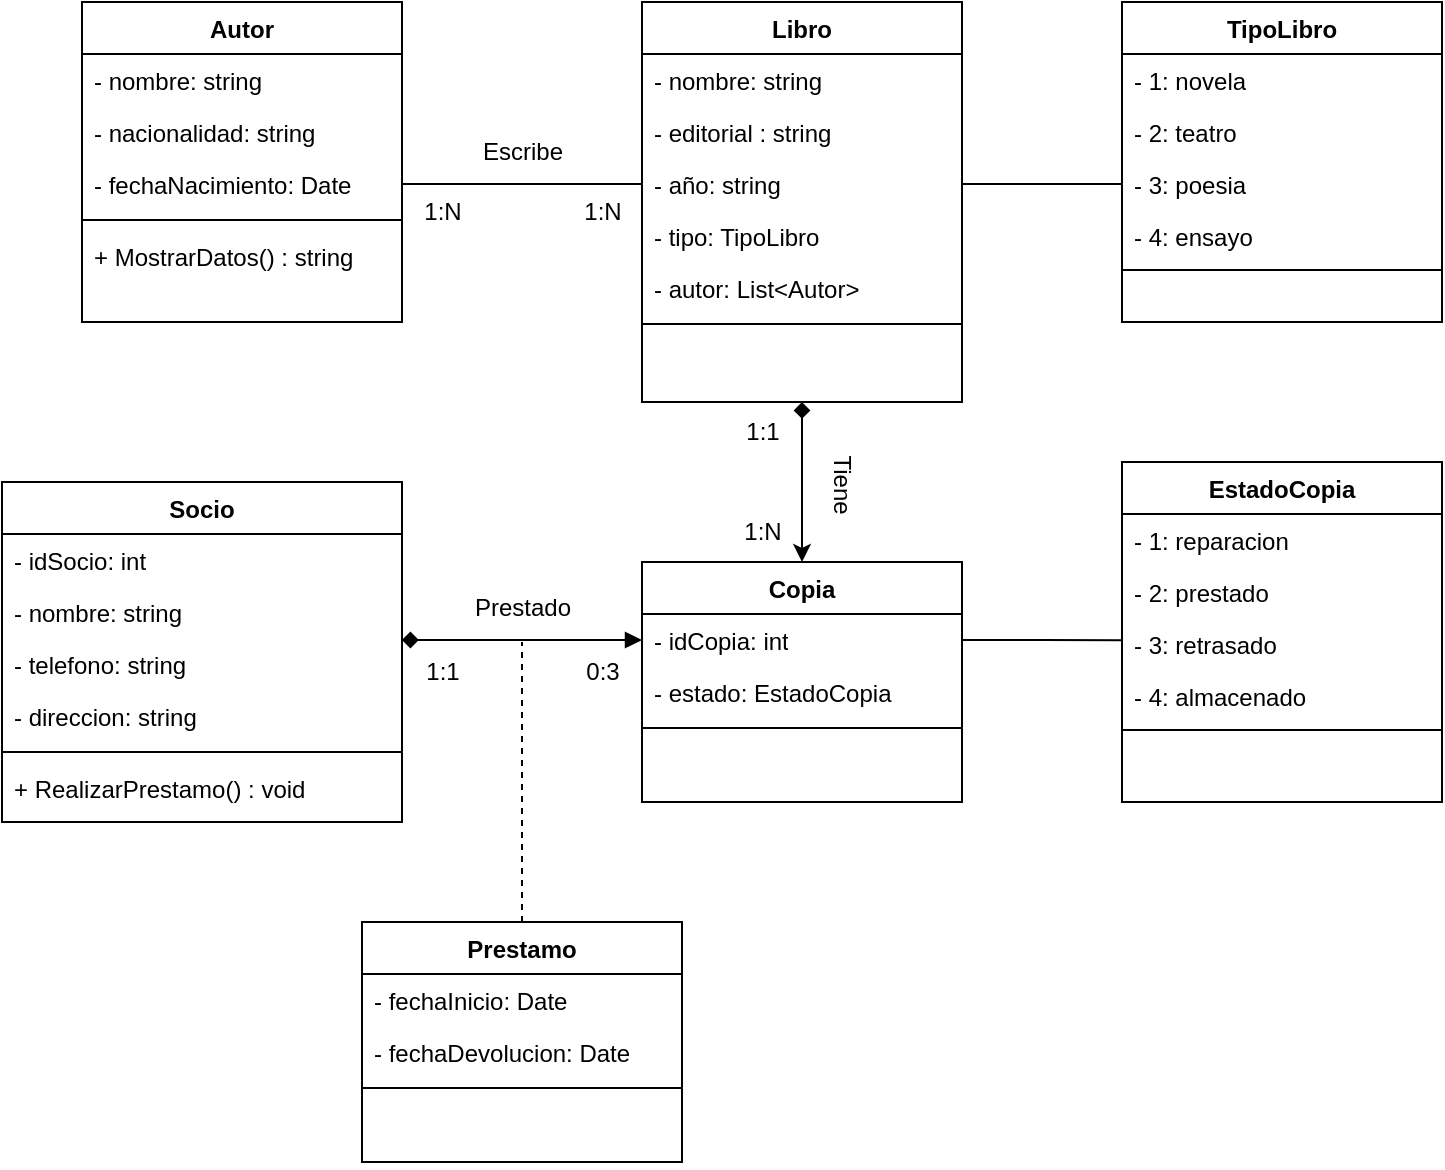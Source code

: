 <mxfile version="24.3.0" type="device" pages="2">
  <diagram name="Page-1" id="NZObzftYaRMVQlycntrI">
    <mxGraphModel dx="1195" dy="637" grid="1" gridSize="10" guides="1" tooltips="1" connect="1" arrows="1" fold="1" page="1" pageScale="1" pageWidth="850" pageHeight="1100" math="0" shadow="0">
      <root>
        <mxCell id="0" />
        <mxCell id="1" parent="0" />
        <mxCell id="pUEDlQaruOGjHbqkqFNV-1" value="Libro" style="swimlane;fontStyle=1;align=center;verticalAlign=top;childLayout=stackLayout;horizontal=1;startSize=26;horizontalStack=0;resizeParent=1;resizeParentMax=0;resizeLast=0;collapsible=1;marginBottom=0;whiteSpace=wrap;html=1;" vertex="1" parent="1">
          <mxGeometry x="400" y="40" width="160" height="200" as="geometry" />
        </mxCell>
        <mxCell id="pUEDlQaruOGjHbqkqFNV-2" value="- nombre: string" style="text;strokeColor=none;fillColor=none;align=left;verticalAlign=top;spacingLeft=4;spacingRight=4;overflow=hidden;rotatable=0;points=[[0,0.5],[1,0.5]];portConstraint=eastwest;whiteSpace=wrap;html=1;" vertex="1" parent="pUEDlQaruOGjHbqkqFNV-1">
          <mxGeometry y="26" width="160" height="26" as="geometry" />
        </mxCell>
        <mxCell id="pUEDlQaruOGjHbqkqFNV-26" value="- editorial : string" style="text;strokeColor=none;fillColor=none;align=left;verticalAlign=top;spacingLeft=4;spacingRight=4;overflow=hidden;rotatable=0;points=[[0,0.5],[1,0.5]];portConstraint=eastwest;whiteSpace=wrap;html=1;" vertex="1" parent="pUEDlQaruOGjHbqkqFNV-1">
          <mxGeometry y="52" width="160" height="26" as="geometry" />
        </mxCell>
        <mxCell id="pUEDlQaruOGjHbqkqFNV-27" value="- año: string" style="text;strokeColor=none;fillColor=none;align=left;verticalAlign=top;spacingLeft=4;spacingRight=4;overflow=hidden;rotatable=0;points=[[0,0.5],[1,0.5]];portConstraint=eastwest;whiteSpace=wrap;html=1;" vertex="1" parent="pUEDlQaruOGjHbqkqFNV-1">
          <mxGeometry y="78" width="160" height="26" as="geometry" />
        </mxCell>
        <mxCell id="pUEDlQaruOGjHbqkqFNV-44" value="- tipo: TipoLibro" style="text;strokeColor=none;fillColor=none;align=left;verticalAlign=top;spacingLeft=4;spacingRight=4;overflow=hidden;rotatable=0;points=[[0,0.5],[1,0.5]];portConstraint=eastwest;whiteSpace=wrap;html=1;" vertex="1" parent="pUEDlQaruOGjHbqkqFNV-1">
          <mxGeometry y="104" width="160" height="26" as="geometry" />
        </mxCell>
        <mxCell id="pUEDlQaruOGjHbqkqFNV-28" value="- autor: List&amp;lt;Autor&amp;gt;" style="text;strokeColor=none;fillColor=none;align=left;verticalAlign=top;spacingLeft=4;spacingRight=4;overflow=hidden;rotatable=0;points=[[0,0.5],[1,0.5]];portConstraint=eastwest;whiteSpace=wrap;html=1;" vertex="1" parent="pUEDlQaruOGjHbqkqFNV-1">
          <mxGeometry y="130" width="160" height="26" as="geometry" />
        </mxCell>
        <mxCell id="pUEDlQaruOGjHbqkqFNV-3" value="" style="line;strokeWidth=1;fillColor=none;align=left;verticalAlign=middle;spacingTop=-1;spacingLeft=3;spacingRight=3;rotatable=0;labelPosition=right;points=[];portConstraint=eastwest;strokeColor=inherit;" vertex="1" parent="pUEDlQaruOGjHbqkqFNV-1">
          <mxGeometry y="156" width="160" height="10" as="geometry" />
        </mxCell>
        <mxCell id="pUEDlQaruOGjHbqkqFNV-33" value="&amp;nbsp;" style="text;strokeColor=none;fillColor=none;align=left;verticalAlign=top;spacingLeft=4;spacingRight=4;overflow=hidden;rotatable=0;points=[[0,0.5],[1,0.5]];portConstraint=eastwest;whiteSpace=wrap;html=1;" vertex="1" parent="pUEDlQaruOGjHbqkqFNV-1">
          <mxGeometry y="166" width="160" height="34" as="geometry" />
        </mxCell>
        <mxCell id="pUEDlQaruOGjHbqkqFNV-5" value="TipoLibro" style="swimlane;fontStyle=1;align=center;verticalAlign=top;childLayout=stackLayout;horizontal=1;startSize=26;horizontalStack=0;resizeParent=1;resizeParentMax=0;resizeLast=0;collapsible=1;marginBottom=0;whiteSpace=wrap;html=1;" vertex="1" parent="1">
          <mxGeometry x="640" y="40" width="160" height="160" as="geometry" />
        </mxCell>
        <mxCell id="pUEDlQaruOGjHbqkqFNV-6" value="- 1: novela" style="text;strokeColor=none;fillColor=none;align=left;verticalAlign=top;spacingLeft=4;spacingRight=4;overflow=hidden;rotatable=0;points=[[0,0.5],[1,0.5]];portConstraint=eastwest;whiteSpace=wrap;html=1;" vertex="1" parent="pUEDlQaruOGjHbqkqFNV-5">
          <mxGeometry y="26" width="160" height="26" as="geometry" />
        </mxCell>
        <mxCell id="pUEDlQaruOGjHbqkqFNV-30" value="- 2: teatro" style="text;strokeColor=none;fillColor=none;align=left;verticalAlign=top;spacingLeft=4;spacingRight=4;overflow=hidden;rotatable=0;points=[[0,0.5],[1,0.5]];portConstraint=eastwest;whiteSpace=wrap;html=1;" vertex="1" parent="pUEDlQaruOGjHbqkqFNV-5">
          <mxGeometry y="52" width="160" height="26" as="geometry" />
        </mxCell>
        <mxCell id="pUEDlQaruOGjHbqkqFNV-29" value="- 3: poesia" style="text;strokeColor=none;fillColor=none;align=left;verticalAlign=top;spacingLeft=4;spacingRight=4;overflow=hidden;rotatable=0;points=[[0,0.5],[1,0.5]];portConstraint=eastwest;whiteSpace=wrap;html=1;" vertex="1" parent="pUEDlQaruOGjHbqkqFNV-5">
          <mxGeometry y="78" width="160" height="26" as="geometry" />
        </mxCell>
        <mxCell id="pUEDlQaruOGjHbqkqFNV-32" value="- 4: ensayo" style="text;strokeColor=none;fillColor=none;align=left;verticalAlign=top;spacingLeft=4;spacingRight=4;overflow=hidden;rotatable=0;points=[[0,0.5],[1,0.5]];portConstraint=eastwest;whiteSpace=wrap;html=1;" vertex="1" parent="pUEDlQaruOGjHbqkqFNV-5">
          <mxGeometry y="104" width="160" height="26" as="geometry" />
        </mxCell>
        <mxCell id="pUEDlQaruOGjHbqkqFNV-7" value="" style="line;strokeWidth=1;fillColor=none;align=left;verticalAlign=middle;spacingTop=-1;spacingLeft=3;spacingRight=3;rotatable=0;labelPosition=right;points=[];portConstraint=eastwest;strokeColor=inherit;" vertex="1" parent="pUEDlQaruOGjHbqkqFNV-5">
          <mxGeometry y="130" width="160" height="8" as="geometry" />
        </mxCell>
        <mxCell id="pUEDlQaruOGjHbqkqFNV-31" value="&amp;nbsp;" style="text;strokeColor=none;fillColor=none;align=left;verticalAlign=top;spacingLeft=4;spacingRight=4;overflow=hidden;rotatable=0;points=[[0,0.5],[1,0.5]];portConstraint=eastwest;whiteSpace=wrap;html=1;" vertex="1" parent="pUEDlQaruOGjHbqkqFNV-5">
          <mxGeometry y="138" width="160" height="22" as="geometry" />
        </mxCell>
        <mxCell id="pUEDlQaruOGjHbqkqFNV-34" style="edgeStyle=orthogonalEdgeStyle;rounded=0;orthogonalLoop=1;jettySize=auto;html=1;entryX=0;entryY=0.5;entryDx=0;entryDy=0;endArrow=none;endFill=0;" edge="1" parent="1" source="pUEDlQaruOGjHbqkqFNV-27" target="pUEDlQaruOGjHbqkqFNV-29">
          <mxGeometry relative="1" as="geometry" />
        </mxCell>
        <mxCell id="pUEDlQaruOGjHbqkqFNV-35" value="Autor" style="swimlane;fontStyle=1;align=center;verticalAlign=top;childLayout=stackLayout;horizontal=1;startSize=26;horizontalStack=0;resizeParent=1;resizeParentMax=0;resizeLast=0;collapsible=1;marginBottom=0;whiteSpace=wrap;html=1;" vertex="1" parent="1">
          <mxGeometry x="120" y="40" width="160" height="160" as="geometry" />
        </mxCell>
        <mxCell id="pUEDlQaruOGjHbqkqFNV-36" value="- nombre: string" style="text;strokeColor=none;fillColor=none;align=left;verticalAlign=top;spacingLeft=4;spacingRight=4;overflow=hidden;rotatable=0;points=[[0,0.5],[1,0.5]];portConstraint=eastwest;whiteSpace=wrap;html=1;" vertex="1" parent="pUEDlQaruOGjHbqkqFNV-35">
          <mxGeometry y="26" width="160" height="26" as="geometry" />
        </mxCell>
        <mxCell id="pUEDlQaruOGjHbqkqFNV-37" value="- nacionalidad: string" style="text;strokeColor=none;fillColor=none;align=left;verticalAlign=top;spacingLeft=4;spacingRight=4;overflow=hidden;rotatable=0;points=[[0,0.5],[1,0.5]];portConstraint=eastwest;whiteSpace=wrap;html=1;" vertex="1" parent="pUEDlQaruOGjHbqkqFNV-35">
          <mxGeometry y="52" width="160" height="26" as="geometry" />
        </mxCell>
        <mxCell id="pUEDlQaruOGjHbqkqFNV-38" value="- fechaNacimiento: Date" style="text;strokeColor=none;fillColor=none;align=left;verticalAlign=top;spacingLeft=4;spacingRight=4;overflow=hidden;rotatable=0;points=[[0,0.5],[1,0.5]];portConstraint=eastwest;whiteSpace=wrap;html=1;" vertex="1" parent="pUEDlQaruOGjHbqkqFNV-35">
          <mxGeometry y="78" width="160" height="26" as="geometry" />
        </mxCell>
        <mxCell id="pUEDlQaruOGjHbqkqFNV-40" value="" style="line;strokeWidth=1;fillColor=none;align=left;verticalAlign=middle;spacingTop=-1;spacingLeft=3;spacingRight=3;rotatable=0;labelPosition=right;points=[];portConstraint=eastwest;strokeColor=inherit;" vertex="1" parent="pUEDlQaruOGjHbqkqFNV-35">
          <mxGeometry y="104" width="160" height="10" as="geometry" />
        </mxCell>
        <mxCell id="pUEDlQaruOGjHbqkqFNV-41" value="+ MostrarDatos() : string" style="text;strokeColor=none;fillColor=none;align=left;verticalAlign=top;spacingLeft=4;spacingRight=4;overflow=hidden;rotatable=0;points=[[0,0.5],[1,0.5]];portConstraint=eastwest;whiteSpace=wrap;html=1;" vertex="1" parent="pUEDlQaruOGjHbqkqFNV-35">
          <mxGeometry y="114" width="160" height="46" as="geometry" />
        </mxCell>
        <mxCell id="pUEDlQaruOGjHbqkqFNV-42" style="edgeStyle=orthogonalEdgeStyle;rounded=0;orthogonalLoop=1;jettySize=auto;html=1;entryX=0;entryY=0.5;entryDx=0;entryDy=0;endArrow=none;endFill=0;" edge="1" parent="1" source="pUEDlQaruOGjHbqkqFNV-38" target="pUEDlQaruOGjHbqkqFNV-27">
          <mxGeometry relative="1" as="geometry" />
        </mxCell>
        <mxCell id="pUEDlQaruOGjHbqkqFNV-43" value="Escribe" style="text;html=1;align=center;verticalAlign=middle;resizable=0;points=[];autosize=1;strokeColor=none;fillColor=none;" vertex="1" parent="1">
          <mxGeometry x="310" y="100" width="60" height="30" as="geometry" />
        </mxCell>
        <mxCell id="pUEDlQaruOGjHbqkqFNV-45" value="1:N" style="text;html=1;align=center;verticalAlign=middle;resizable=0;points=[];autosize=1;strokeColor=none;fillColor=none;" vertex="1" parent="1">
          <mxGeometry x="280" y="130" width="40" height="30" as="geometry" />
        </mxCell>
        <mxCell id="pUEDlQaruOGjHbqkqFNV-46" value="1:N" style="text;html=1;align=center;verticalAlign=middle;resizable=0;points=[];autosize=1;strokeColor=none;fillColor=none;" vertex="1" parent="1">
          <mxGeometry x="360" y="130" width="40" height="30" as="geometry" />
        </mxCell>
        <mxCell id="pUEDlQaruOGjHbqkqFNV-47" value="Copia" style="swimlane;fontStyle=1;align=center;verticalAlign=top;childLayout=stackLayout;horizontal=1;startSize=26;horizontalStack=0;resizeParent=1;resizeParentMax=0;resizeLast=0;collapsible=1;marginBottom=0;whiteSpace=wrap;html=1;" vertex="1" parent="1">
          <mxGeometry x="400" y="320" width="160" height="120" as="geometry" />
        </mxCell>
        <mxCell id="pUEDlQaruOGjHbqkqFNV-48" value="- idCopia: int" style="text;strokeColor=none;fillColor=none;align=left;verticalAlign=top;spacingLeft=4;spacingRight=4;overflow=hidden;rotatable=0;points=[[0,0.5],[1,0.5]];portConstraint=eastwest;whiteSpace=wrap;html=1;" vertex="1" parent="pUEDlQaruOGjHbqkqFNV-47">
          <mxGeometry y="26" width="160" height="26" as="geometry" />
        </mxCell>
        <mxCell id="pUEDlQaruOGjHbqkqFNV-49" value="- estado: EstadoCopia" style="text;strokeColor=none;fillColor=none;align=left;verticalAlign=top;spacingLeft=4;spacingRight=4;overflow=hidden;rotatable=0;points=[[0,0.5],[1,0.5]];portConstraint=eastwest;whiteSpace=wrap;html=1;" vertex="1" parent="pUEDlQaruOGjHbqkqFNV-47">
          <mxGeometry y="52" width="160" height="26" as="geometry" />
        </mxCell>
        <mxCell id="pUEDlQaruOGjHbqkqFNV-53" value="" style="line;strokeWidth=1;fillColor=none;align=left;verticalAlign=middle;spacingTop=-1;spacingLeft=3;spacingRight=3;rotatable=0;labelPosition=right;points=[];portConstraint=eastwest;strokeColor=inherit;" vertex="1" parent="pUEDlQaruOGjHbqkqFNV-47">
          <mxGeometry y="78" width="160" height="10" as="geometry" />
        </mxCell>
        <mxCell id="pUEDlQaruOGjHbqkqFNV-54" value="&amp;nbsp;" style="text;strokeColor=none;fillColor=none;align=left;verticalAlign=top;spacingLeft=4;spacingRight=4;overflow=hidden;rotatable=0;points=[[0,0.5],[1,0.5]];portConstraint=eastwest;whiteSpace=wrap;html=1;" vertex="1" parent="pUEDlQaruOGjHbqkqFNV-47">
          <mxGeometry y="88" width="160" height="32" as="geometry" />
        </mxCell>
        <mxCell id="pUEDlQaruOGjHbqkqFNV-55" value="EstadoCopia" style="swimlane;fontStyle=1;align=center;verticalAlign=top;childLayout=stackLayout;horizontal=1;startSize=26;horizontalStack=0;resizeParent=1;resizeParentMax=0;resizeLast=0;collapsible=1;marginBottom=0;whiteSpace=wrap;html=1;" vertex="1" parent="1">
          <mxGeometry x="640" y="270" width="160" height="170" as="geometry" />
        </mxCell>
        <mxCell id="pUEDlQaruOGjHbqkqFNV-56" value="- 1: reparacion" style="text;strokeColor=none;fillColor=none;align=left;verticalAlign=top;spacingLeft=4;spacingRight=4;overflow=hidden;rotatable=0;points=[[0,0.5],[1,0.5]];portConstraint=eastwest;whiteSpace=wrap;html=1;" vertex="1" parent="pUEDlQaruOGjHbqkqFNV-55">
          <mxGeometry y="26" width="160" height="26" as="geometry" />
        </mxCell>
        <mxCell id="pUEDlQaruOGjHbqkqFNV-57" value="- 2: prestado" style="text;strokeColor=none;fillColor=none;align=left;verticalAlign=top;spacingLeft=4;spacingRight=4;overflow=hidden;rotatable=0;points=[[0,0.5],[1,0.5]];portConstraint=eastwest;whiteSpace=wrap;html=1;" vertex="1" parent="pUEDlQaruOGjHbqkqFNV-55">
          <mxGeometry y="52" width="160" height="26" as="geometry" />
        </mxCell>
        <mxCell id="pUEDlQaruOGjHbqkqFNV-58" value="- 3: retrasado" style="text;strokeColor=none;fillColor=none;align=left;verticalAlign=top;spacingLeft=4;spacingRight=4;overflow=hidden;rotatable=0;points=[[0,0.5],[1,0.5]];portConstraint=eastwest;whiteSpace=wrap;html=1;" vertex="1" parent="pUEDlQaruOGjHbqkqFNV-55">
          <mxGeometry y="78" width="160" height="26" as="geometry" />
        </mxCell>
        <mxCell id="pUEDlQaruOGjHbqkqFNV-59" value="- 4: almacenado" style="text;strokeColor=none;fillColor=none;align=left;verticalAlign=top;spacingLeft=4;spacingRight=4;overflow=hidden;rotatable=0;points=[[0,0.5],[1,0.5]];portConstraint=eastwest;whiteSpace=wrap;html=1;" vertex="1" parent="pUEDlQaruOGjHbqkqFNV-55">
          <mxGeometry y="104" width="160" height="26" as="geometry" />
        </mxCell>
        <mxCell id="pUEDlQaruOGjHbqkqFNV-60" value="" style="line;strokeWidth=1;fillColor=none;align=left;verticalAlign=middle;spacingTop=-1;spacingLeft=3;spacingRight=3;rotatable=0;labelPosition=right;points=[];portConstraint=eastwest;strokeColor=inherit;" vertex="1" parent="pUEDlQaruOGjHbqkqFNV-55">
          <mxGeometry y="130" width="160" height="8" as="geometry" />
        </mxCell>
        <mxCell id="pUEDlQaruOGjHbqkqFNV-61" value="&amp;nbsp;" style="text;strokeColor=none;fillColor=none;align=left;verticalAlign=top;spacingLeft=4;spacingRight=4;overflow=hidden;rotatable=0;points=[[0,0.5],[1,0.5]];portConstraint=eastwest;whiteSpace=wrap;html=1;" vertex="1" parent="pUEDlQaruOGjHbqkqFNV-55">
          <mxGeometry y="138" width="160" height="32" as="geometry" />
        </mxCell>
        <mxCell id="pUEDlQaruOGjHbqkqFNV-65" style="edgeStyle=orthogonalEdgeStyle;rounded=0;orthogonalLoop=1;jettySize=auto;html=1;entryX=0.001;entryY=0.428;entryDx=0;entryDy=0;entryPerimeter=0;endArrow=none;endFill=0;" edge="1" parent="1" source="pUEDlQaruOGjHbqkqFNV-48" target="pUEDlQaruOGjHbqkqFNV-58">
          <mxGeometry relative="1" as="geometry" />
        </mxCell>
        <mxCell id="pUEDlQaruOGjHbqkqFNV-66" style="edgeStyle=orthogonalEdgeStyle;rounded=0;orthogonalLoop=1;jettySize=auto;html=1;entryX=0.5;entryY=1;entryDx=0;entryDy=0;entryPerimeter=0;endArrow=diamond;endFill=1;startArrow=classic;startFill=1;" edge="1" parent="1" source="pUEDlQaruOGjHbqkqFNV-47" target="pUEDlQaruOGjHbqkqFNV-33">
          <mxGeometry relative="1" as="geometry" />
        </mxCell>
        <mxCell id="pUEDlQaruOGjHbqkqFNV-67" value="1:1" style="text;html=1;align=center;verticalAlign=middle;resizable=0;points=[];autosize=1;strokeColor=none;fillColor=none;" vertex="1" parent="1">
          <mxGeometry x="440" y="240" width="40" height="30" as="geometry" />
        </mxCell>
        <mxCell id="pUEDlQaruOGjHbqkqFNV-68" value="1:N" style="text;html=1;align=center;verticalAlign=middle;resizable=0;points=[];autosize=1;strokeColor=none;fillColor=none;" vertex="1" parent="1">
          <mxGeometry x="440" y="290" width="40" height="30" as="geometry" />
        </mxCell>
        <mxCell id="pUEDlQaruOGjHbqkqFNV-69" value="Tiene" style="text;html=1;align=center;verticalAlign=middle;resizable=0;points=[];autosize=1;strokeColor=none;fillColor=none;rotation=90;" vertex="1" parent="1">
          <mxGeometry x="475" y="266" width="50" height="30" as="geometry" />
        </mxCell>
        <mxCell id="pUEDlQaruOGjHbqkqFNV-70" value="Socio" style="swimlane;fontStyle=1;align=center;verticalAlign=top;childLayout=stackLayout;horizontal=1;startSize=26;horizontalStack=0;resizeParent=1;resizeParentMax=0;resizeLast=0;collapsible=1;marginBottom=0;whiteSpace=wrap;html=1;" vertex="1" parent="1">
          <mxGeometry x="80" y="280" width="200" height="170" as="geometry" />
        </mxCell>
        <mxCell id="pUEDlQaruOGjHbqkqFNV-71" value="- idSocio: int" style="text;strokeColor=none;fillColor=none;align=left;verticalAlign=top;spacingLeft=4;spacingRight=4;overflow=hidden;rotatable=0;points=[[0,0.5],[1,0.5]];portConstraint=eastwest;whiteSpace=wrap;html=1;" vertex="1" parent="pUEDlQaruOGjHbqkqFNV-70">
          <mxGeometry y="26" width="200" height="26" as="geometry" />
        </mxCell>
        <mxCell id="pUEDlQaruOGjHbqkqFNV-76" value="- nombre: string" style="text;strokeColor=none;fillColor=none;align=left;verticalAlign=top;spacingLeft=4;spacingRight=4;overflow=hidden;rotatable=0;points=[[0,0.5],[1,0.5]];portConstraint=eastwest;whiteSpace=wrap;html=1;" vertex="1" parent="pUEDlQaruOGjHbqkqFNV-70">
          <mxGeometry y="52" width="200" height="26" as="geometry" />
        </mxCell>
        <mxCell id="pUEDlQaruOGjHbqkqFNV-72" value="- telefono: string" style="text;strokeColor=none;fillColor=none;align=left;verticalAlign=top;spacingLeft=4;spacingRight=4;overflow=hidden;rotatable=0;points=[[0,0.5],[1,0.5]];portConstraint=eastwest;whiteSpace=wrap;html=1;" vertex="1" parent="pUEDlQaruOGjHbqkqFNV-70">
          <mxGeometry y="78" width="200" height="26" as="geometry" />
        </mxCell>
        <mxCell id="pUEDlQaruOGjHbqkqFNV-77" value="- direccion: string" style="text;strokeColor=none;fillColor=none;align=left;verticalAlign=top;spacingLeft=4;spacingRight=4;overflow=hidden;rotatable=0;points=[[0,0.5],[1,0.5]];portConstraint=eastwest;whiteSpace=wrap;html=1;" vertex="1" parent="pUEDlQaruOGjHbqkqFNV-70">
          <mxGeometry y="104" width="200" height="26" as="geometry" />
        </mxCell>
        <mxCell id="pUEDlQaruOGjHbqkqFNV-74" value="" style="line;strokeWidth=1;fillColor=none;align=left;verticalAlign=middle;spacingTop=-1;spacingLeft=3;spacingRight=3;rotatable=0;labelPosition=right;points=[];portConstraint=eastwest;strokeColor=inherit;" vertex="1" parent="pUEDlQaruOGjHbqkqFNV-70">
          <mxGeometry y="130" width="200" height="10" as="geometry" />
        </mxCell>
        <mxCell id="pUEDlQaruOGjHbqkqFNV-75" value="+ RealizarPrestamo() : void" style="text;strokeColor=none;fillColor=none;align=left;verticalAlign=top;spacingLeft=4;spacingRight=4;overflow=hidden;rotatable=0;points=[[0,0.5],[1,0.5]];portConstraint=eastwest;whiteSpace=wrap;html=1;" vertex="1" parent="pUEDlQaruOGjHbqkqFNV-70">
          <mxGeometry y="140" width="200" height="30" as="geometry" />
        </mxCell>
        <mxCell id="pUEDlQaruOGjHbqkqFNV-96" style="edgeStyle=orthogonalEdgeStyle;rounded=0;orthogonalLoop=1;jettySize=auto;html=1;endArrow=none;endFill=0;dashed=1;" edge="1" parent="1" source="pUEDlQaruOGjHbqkqFNV-82">
          <mxGeometry relative="1" as="geometry">
            <mxPoint x="340" y="360" as="targetPoint" />
          </mxGeometry>
        </mxCell>
        <mxCell id="pUEDlQaruOGjHbqkqFNV-82" value="Prestamo" style="swimlane;fontStyle=1;align=center;verticalAlign=top;childLayout=stackLayout;horizontal=1;startSize=26;horizontalStack=0;resizeParent=1;resizeParentMax=0;resizeLast=0;collapsible=1;marginBottom=0;whiteSpace=wrap;html=1;" vertex="1" parent="1">
          <mxGeometry x="260" y="500" width="160" height="120" as="geometry" />
        </mxCell>
        <mxCell id="pUEDlQaruOGjHbqkqFNV-85" value="- fechaInicio: Date" style="text;strokeColor=none;fillColor=none;align=left;verticalAlign=top;spacingLeft=4;spacingRight=4;overflow=hidden;rotatable=0;points=[[0,0.5],[1,0.5]];portConstraint=eastwest;whiteSpace=wrap;html=1;" vertex="1" parent="pUEDlQaruOGjHbqkqFNV-82">
          <mxGeometry y="26" width="160" height="26" as="geometry" />
        </mxCell>
        <mxCell id="pUEDlQaruOGjHbqkqFNV-98" value="- fechaDevolucion: Date" style="text;strokeColor=none;fillColor=none;align=left;verticalAlign=top;spacingLeft=4;spacingRight=4;overflow=hidden;rotatable=0;points=[[0,0.5],[1,0.5]];portConstraint=eastwest;whiteSpace=wrap;html=1;" vertex="1" parent="pUEDlQaruOGjHbqkqFNV-82">
          <mxGeometry y="52" width="160" height="26" as="geometry" />
        </mxCell>
        <mxCell id="pUEDlQaruOGjHbqkqFNV-87" value="" style="line;strokeWidth=1;fillColor=none;align=left;verticalAlign=middle;spacingTop=-1;spacingLeft=3;spacingRight=3;rotatable=0;labelPosition=right;points=[];portConstraint=eastwest;strokeColor=inherit;" vertex="1" parent="pUEDlQaruOGjHbqkqFNV-82">
          <mxGeometry y="78" width="160" height="10" as="geometry" />
        </mxCell>
        <mxCell id="pUEDlQaruOGjHbqkqFNV-88" value="&amp;nbsp;" style="text;strokeColor=none;fillColor=none;align=left;verticalAlign=top;spacingLeft=4;spacingRight=4;overflow=hidden;rotatable=0;points=[[0,0.5],[1,0.5]];portConstraint=eastwest;whiteSpace=wrap;html=1;" vertex="1" parent="pUEDlQaruOGjHbqkqFNV-82">
          <mxGeometry y="88" width="160" height="32" as="geometry" />
        </mxCell>
        <mxCell id="pUEDlQaruOGjHbqkqFNV-99" value="0:3" style="text;html=1;align=center;verticalAlign=middle;resizable=0;points=[];autosize=1;strokeColor=none;fillColor=none;" vertex="1" parent="1">
          <mxGeometry x="360" y="360" width="40" height="30" as="geometry" />
        </mxCell>
        <mxCell id="pUEDlQaruOGjHbqkqFNV-100" value="1:1" style="text;html=1;align=center;verticalAlign=middle;resizable=0;points=[];autosize=1;strokeColor=none;fillColor=none;" vertex="1" parent="1">
          <mxGeometry x="280" y="360" width="40" height="30" as="geometry" />
        </mxCell>
        <mxCell id="pUEDlQaruOGjHbqkqFNV-103" style="edgeStyle=orthogonalEdgeStyle;rounded=0;orthogonalLoop=1;jettySize=auto;html=1;endArrow=diamond;endFill=1;startArrow=block;startFill=1;" edge="1" parent="1" source="pUEDlQaruOGjHbqkqFNV-48">
          <mxGeometry relative="1" as="geometry">
            <mxPoint x="280" y="359" as="targetPoint" />
          </mxGeometry>
        </mxCell>
        <mxCell id="pUEDlQaruOGjHbqkqFNV-104" value="Prestado" style="text;html=1;align=center;verticalAlign=middle;resizable=0;points=[];autosize=1;strokeColor=none;fillColor=none;" vertex="1" parent="1">
          <mxGeometry x="305" y="328" width="70" height="30" as="geometry" />
        </mxCell>
      </root>
    </mxGraphModel>
  </diagram>
  <diagram id="IubqsKRCvYwm9v-thLuF" name="Page-2">
    <mxGraphModel dx="1150" dy="509" grid="0" gridSize="10" guides="1" tooltips="1" connect="1" arrows="1" fold="1" page="0" pageScale="1" pageWidth="850" pageHeight="1100" math="0" shadow="0">
      <root>
        <mxCell id="0" />
        <mxCell id="1" parent="0" />
        <mxCell id="eLIHctDLw3GJHYmIPz8b-1" value="" style="group" vertex="1" connectable="0" parent="1">
          <mxGeometry x="50" y="30" width="760" height="570" as="geometry" />
        </mxCell>
        <mxCell id="eLIHctDLw3GJHYmIPz8b-2" value="" style="group" vertex="1" connectable="0" parent="eLIHctDLw3GJHYmIPz8b-1">
          <mxGeometry width="198.657" height="213.75" as="geometry" />
        </mxCell>
        <mxCell id="eLIHctDLw3GJHYmIPz8b-3" value="" style="whiteSpace=wrap;html=1;aspect=fixed;" vertex="1" parent="eLIHctDLw3GJHYmIPz8b-2">
          <mxGeometry width="198.261" height="198.261" as="geometry" />
        </mxCell>
        <mxCell id="eLIHctDLw3GJHYmIPz8b-4" value="" style="endArrow=none;html=1;rounded=0;exitX=0;exitY=0.333;exitDx=0;exitDy=0;exitPerimeter=0;entryX=1.002;entryY=0.336;entryDx=0;entryDy=0;entryPerimeter=0;" edge="1" parent="eLIHctDLw3GJHYmIPz8b-2">
          <mxGeometry width="50" height="50" relative="1" as="geometry">
            <mxPoint y="47.5" as="sourcePoint" />
            <mxPoint x="198.657" y="48.141" as="targetPoint" />
          </mxGeometry>
        </mxCell>
        <mxCell id="eLIHctDLw3GJHYmIPz8b-5" value="" style="endArrow=none;html=1;rounded=0;exitX=0;exitY=0.333;exitDx=0;exitDy=0;exitPerimeter=0;entryX=1.002;entryY=0.336;entryDx=0;entryDy=0;entryPerimeter=0;" edge="1" parent="eLIHctDLw3GJHYmIPz8b-2">
          <mxGeometry width="50" height="50" relative="1" as="geometry">
            <mxPoint y="154.375" as="sourcePoint" />
            <mxPoint x="198.261" y="154.375" as="targetPoint" />
          </mxGeometry>
        </mxCell>
        <mxCell id="eLIHctDLw3GJHYmIPz8b-6" value="Cliente" style="text;html=1;align=center;verticalAlign=middle;whiteSpace=wrap;rounded=0;" vertex="1" parent="eLIHctDLw3GJHYmIPz8b-2">
          <mxGeometry x="66.087" y="11.875" width="66.087" height="35.625" as="geometry" />
        </mxCell>
        <mxCell id="eLIHctDLw3GJHYmIPz8b-7" value="- nombre: string&lt;div&gt;-dni: string&lt;/div&gt;&lt;div&gt;-direccion: string&lt;/div&gt;&lt;div&gt;-edad: int&lt;/div&gt;" style="text;html=1;align=center;verticalAlign=middle;whiteSpace=wrap;rounded=0;" vertex="1" parent="eLIHctDLw3GJHYmIPz8b-2">
          <mxGeometry y="83.125" width="198.261" height="35.625" as="geometry" />
        </mxCell>
        <mxCell id="eLIHctDLw3GJHYmIPz8b-8" value="" style="rounded=0;whiteSpace=wrap;html=1;" vertex="1" parent="eLIHctDLw3GJHYmIPz8b-1">
          <mxGeometry x="277.874" y="332.5" width="187.246" height="237.5" as="geometry" />
        </mxCell>
        <mxCell id="eLIHctDLw3GJHYmIPz8b-9" value="" style="endArrow=none;html=1;rounded=0;entryX=1.032;entryY=0.295;entryDx=0;entryDy=0;entryPerimeter=0;" edge="1" parent="eLIHctDLw3GJHYmIPz8b-1">
          <mxGeometry width="50" height="50" relative="1" as="geometry">
            <mxPoint x="277.874" y="393.062" as="sourcePoint" />
            <mxPoint x="471.112" y="391.875" as="targetPoint" />
          </mxGeometry>
        </mxCell>
        <mxCell id="eLIHctDLw3GJHYmIPz8b-10" value="Sucursales" style="text;html=1;align=center;verticalAlign=middle;whiteSpace=wrap;rounded=0;" vertex="1" parent="eLIHctDLw3GJHYmIPz8b-1">
          <mxGeometry x="338.453" y="344.375" width="66.087" height="35.625" as="geometry" />
        </mxCell>
        <mxCell id="eLIHctDLw3GJHYmIPz8b-11" value="-numeroSucursal: int&lt;div&gt;-direccion: string&lt;/div&gt;&lt;div&gt;-telefono: string&lt;/div&gt;" style="text;html=1;align=center;verticalAlign=middle;whiteSpace=wrap;rounded=0;" vertex="1" parent="eLIHctDLw3GJHYmIPz8b-1">
          <mxGeometry x="289.285" y="403.75" width="164.821" height="71.25" as="geometry" />
        </mxCell>
        <mxCell id="eLIHctDLw3GJHYmIPz8b-12" value="" style="endArrow=none;html=1;rounded=0;entryX=1;entryY=0.75;entryDx=0;entryDy=0;" edge="1" parent="eLIHctDLw3GJHYmIPz8b-1">
          <mxGeometry width="50" height="50" relative="1" as="geometry">
            <mxPoint x="277.874" y="486.875" as="sourcePoint" />
            <mxPoint x="465.12" y="486.875" as="targetPoint" />
          </mxGeometry>
        </mxCell>
        <mxCell id="eLIHctDLw3GJHYmIPz8b-13" value="" style="endArrow=none;html=1;rounded=0;exitX=1;exitY=0.5;exitDx=0;exitDy=0;" edge="1" parent="eLIHctDLw3GJHYmIPz8b-1" source="eLIHctDLw3GJHYmIPz8b-7">
          <mxGeometry width="50" height="50" relative="1" as="geometry">
            <mxPoint x="209.275" y="237.5" as="sourcePoint" />
            <mxPoint x="286.377" y="100.938" as="targetPoint" />
            <Array as="points" />
          </mxGeometry>
        </mxCell>
        <mxCell id="eLIHctDLw3GJHYmIPz8b-14" value="&lt;font style=&quot;font-size: 8px;&quot;&gt;1:1&lt;/font&gt;" style="text;html=1;align=center;verticalAlign=middle;whiteSpace=wrap;rounded=0;" vertex="1" parent="eLIHctDLw3GJHYmIPz8b-1">
          <mxGeometry x="176.232" y="71.25" width="66.087" height="35.625" as="geometry" />
        </mxCell>
        <mxCell id="eLIHctDLw3GJHYmIPz8b-15" value="" style="endArrow=none;html=1;rounded=0;entryX=0.531;entryY=1.014;entryDx=0;entryDy=0;entryPerimeter=0;exitX=0.549;exitY=0.005;exitDx=0;exitDy=0;exitPerimeter=0;" edge="1" parent="eLIHctDLw3GJHYmIPz8b-1" source="eLIHctDLw3GJHYmIPz8b-8" target="eLIHctDLw3GJHYmIPz8b-18">
          <mxGeometry width="50" height="50" relative="1" as="geometry">
            <mxPoint x="341.449" y="285" as="sourcePoint" />
            <mxPoint x="396.522" y="225.625" as="targetPoint" />
          </mxGeometry>
        </mxCell>
        <mxCell id="eLIHctDLw3GJHYmIPz8b-16" value="&lt;font style=&quot;font-size: 8px;&quot;&gt;1:1&lt;/font&gt;" style="text;html=1;align=center;verticalAlign=middle;whiteSpace=wrap;rounded=0;" vertex="1" parent="eLIHctDLw3GJHYmIPz8b-1">
          <mxGeometry x="363.478" y="296.875" width="66.087" height="35.625" as="geometry" />
        </mxCell>
        <mxCell id="eLIHctDLw3GJHYmIPz8b-17" value="&lt;font style=&quot;font-size: 8px;&quot;&gt;0:N&lt;/font&gt;" style="text;html=1;align=center;verticalAlign=middle;whiteSpace=wrap;rounded=0;" vertex="1" parent="eLIHctDLw3GJHYmIPz8b-1">
          <mxGeometry x="363.478" y="213.75" width="66.087" height="35.625" as="geometry" />
        </mxCell>
        <mxCell id="eLIHctDLw3GJHYmIPz8b-18" value="" style="rounded=0;whiteSpace=wrap;html=1;" vertex="1" parent="eLIHctDLw3GJHYmIPz8b-1">
          <mxGeometry x="286.377" width="176.232" height="213.75" as="geometry" />
        </mxCell>
        <mxCell id="eLIHctDLw3GJHYmIPz8b-19" value="" style="endArrow=none;html=1;rounded=0;exitX=0;exitY=0.25;exitDx=0;exitDy=0;entryX=1;entryY=0.25;entryDx=0;entryDy=0;" edge="1" parent="eLIHctDLw3GJHYmIPz8b-1" source="eLIHctDLw3GJHYmIPz8b-18" target="eLIHctDLw3GJHYmIPz8b-18">
          <mxGeometry width="50" height="50" relative="1" as="geometry">
            <mxPoint x="330.435" y="106.875" as="sourcePoint" />
            <mxPoint x="473.623" y="61.75" as="targetPoint" />
          </mxGeometry>
        </mxCell>
        <mxCell id="eLIHctDLw3GJHYmIPz8b-20" value="" style="endArrow=none;html=1;rounded=0;exitX=0;exitY=0.25;exitDx=0;exitDy=0;entryX=1;entryY=0.25;entryDx=0;entryDy=0;" edge="1" parent="eLIHctDLw3GJHYmIPz8b-1">
          <mxGeometry width="50" height="50" relative="1" as="geometry">
            <mxPoint x="286.377" y="106.531" as="sourcePoint" />
            <mxPoint x="462.609" y="106.531" as="targetPoint" />
          </mxGeometry>
        </mxCell>
        <mxCell id="eLIHctDLw3GJHYmIPz8b-21" value="Cuenta" style="text;html=1;align=center;verticalAlign=middle;whiteSpace=wrap;rounded=0;" vertex="1" parent="eLIHctDLw3GJHYmIPz8b-1">
          <mxGeometry x="324.928" y="11.875" width="99.13" height="35.625" as="geometry" />
        </mxCell>
        <mxCell id="eLIHctDLw3GJHYmIPz8b-22" value="&lt;div&gt;-numeroCuenta&lt;/div&gt;-saldo: double" style="text;html=1;align=center;verticalAlign=middle;whiteSpace=wrap;rounded=0;" vertex="1" parent="eLIHctDLw3GJHYmIPz8b-1">
          <mxGeometry x="275.362" y="59.375" width="198.261" height="35.625" as="geometry" />
        </mxCell>
        <mxCell id="eLIHctDLw3GJHYmIPz8b-23" value="&lt;font style=&quot;font-size: 8px;&quot;&gt;+ ConsultarSaldo(): double&lt;/font&gt;&lt;div style=&quot;font-size: 8px;&quot;&gt;&lt;font style=&quot;font-size: 8px;&quot;&gt;+ RealizarAportacion(): void&lt;/font&gt;&lt;/div&gt;&lt;div style=&quot;font-size: 8px;&quot;&gt;&lt;font style=&quot;font-size: 8px;&quot;&gt;+ RealizarReintegro(): void&lt;/font&gt;&lt;/div&gt;" style="text;html=1;align=center;verticalAlign=middle;whiteSpace=wrap;rounded=0;" vertex="1" parent="eLIHctDLw3GJHYmIPz8b-1">
          <mxGeometry x="311.115" y="95" width="121.159" height="130.625" as="geometry" />
        </mxCell>
        <mxCell id="eLIHctDLw3GJHYmIPz8b-24" value="&lt;font style=&quot;font-size: 8px;&quot;&gt;0:N&lt;/font&gt;" style="text;html=1;align=center;verticalAlign=middle;whiteSpace=wrap;rounded=0;fontSize=6;" vertex="1" parent="eLIHctDLw3GJHYmIPz8b-1">
          <mxGeometry x="242.319" y="71.25" width="66.087" height="35.625" as="geometry" />
        </mxCell>
        <mxCell id="eLIHctDLw3GJHYmIPz8b-25" style="edgeStyle=orthogonalEdgeStyle;rounded=0;orthogonalLoop=1;jettySize=auto;html=1;exitX=0;exitY=0.5;exitDx=0;exitDy=0;entryX=1;entryY=0.5;entryDx=0;entryDy=0;endArrow=none;endFill=0;" edge="1" parent="eLIHctDLw3GJHYmIPz8b-1" source="eLIHctDLw3GJHYmIPz8b-26" target="eLIHctDLw3GJHYmIPz8b-18">
          <mxGeometry relative="1" as="geometry" />
        </mxCell>
        <mxCell id="eLIHctDLw3GJHYmIPz8b-26" value="" style="rounded=0;whiteSpace=wrap;html=1;" vertex="1" parent="eLIHctDLw3GJHYmIPz8b-1">
          <mxGeometry x="583.768" width="176.232" height="213.75" as="geometry" />
        </mxCell>
        <mxCell id="eLIHctDLw3GJHYmIPz8b-27" value="" style="endArrow=none;html=1;rounded=0;exitX=0;exitY=0.25;exitDx=0;exitDy=0;entryX=1;entryY=0.25;entryDx=0;entryDy=0;" edge="1" parent="eLIHctDLw3GJHYmIPz8b-1" source="eLIHctDLw3GJHYmIPz8b-26" target="eLIHctDLw3GJHYmIPz8b-26">
          <mxGeometry width="50" height="50" relative="1" as="geometry">
            <mxPoint x="649.855" y="95" as="sourcePoint" />
            <mxPoint x="704.928" y="35.625" as="targetPoint" />
          </mxGeometry>
        </mxCell>
        <mxCell id="eLIHctDLw3GJHYmIPz8b-28" value="" style="endArrow=none;html=1;rounded=0;exitX=0;exitY=0.25;exitDx=0;exitDy=0;entryX=1;entryY=0.25;entryDx=0;entryDy=0;" edge="1" parent="eLIHctDLw3GJHYmIPz8b-1">
          <mxGeometry width="50" height="50" relative="1" as="geometry">
            <mxPoint x="583.768" y="154.375" as="sourcePoint" />
            <mxPoint x="760" y="154.375" as="targetPoint" />
          </mxGeometry>
        </mxCell>
        <mxCell id="eLIHctDLw3GJHYmIPz8b-29" value="Movimientos" style="text;html=1;align=center;verticalAlign=middle;whiteSpace=wrap;rounded=0;" vertex="1" parent="eLIHctDLw3GJHYmIPz8b-1">
          <mxGeometry x="638.841" y="11.875" width="66.087" height="35.625" as="geometry" />
        </mxCell>
        <mxCell id="eLIHctDLw3GJHYmIPz8b-30" value="-Tipo: TipoMovimientos&lt;div&gt;&lt;/div&gt;&lt;div&gt;-fecha: date&lt;/div&gt;" style="text;html=1;align=center;verticalAlign=middle;whiteSpace=wrap;rounded=0;" vertex="1" parent="eLIHctDLw3GJHYmIPz8b-1">
          <mxGeometry x="561.739" y="59.375" width="198.261" height="35.625" as="geometry" />
        </mxCell>
        <mxCell id="eLIHctDLw3GJHYmIPz8b-31" value="" style="group" vertex="1" connectable="0" parent="eLIHctDLw3GJHYmIPz8b-1">
          <mxGeometry x="594.783" y="320.625" width="154.203" height="166.25" as="geometry" />
        </mxCell>
        <mxCell id="eLIHctDLw3GJHYmIPz8b-32" value="" style="rounded=0;whiteSpace=wrap;html=1;" vertex="1" parent="eLIHctDLw3GJHYmIPz8b-31">
          <mxGeometry width="154.203" height="166.25" as="geometry" />
        </mxCell>
        <mxCell id="eLIHctDLw3GJHYmIPz8b-33" value="" style="endArrow=none;html=1;rounded=0;entryX=0;entryY=0.25;entryDx=0;entryDy=0;exitX=1;exitY=0.25;exitDx=0;exitDy=0;" edge="1" parent="eLIHctDLw3GJHYmIPz8b-31">
          <mxGeometry width="50" height="50" relative="1" as="geometry">
            <mxPoint x="154.203" y="47.5" as="sourcePoint" />
            <mxPoint y="47.5" as="targetPoint" />
          </mxGeometry>
        </mxCell>
        <mxCell id="eLIHctDLw3GJHYmIPz8b-34" value="TipoMovimientos&lt;div&gt;&lt;br&gt;&lt;/div&gt;" style="text;html=1;align=center;verticalAlign=middle;whiteSpace=wrap;rounded=0;" vertex="1" parent="eLIHctDLw3GJHYmIPz8b-31">
          <mxGeometry x="44.058" y="11.875" width="66.087" height="35.625" as="geometry" />
        </mxCell>
        <mxCell id="eLIHctDLw3GJHYmIPz8b-35" value="" style="endArrow=none;html=1;rounded=0;entryX=0;entryY=0.25;entryDx=0;entryDy=0;exitX=1;exitY=0.25;exitDx=0;exitDy=0;" edge="1" parent="eLIHctDLw3GJHYmIPz8b-31">
          <mxGeometry width="50" height="50" relative="1" as="geometry">
            <mxPoint x="154.203" y="130.423" as="sourcePoint" />
            <mxPoint y="130.423" as="targetPoint" />
          </mxGeometry>
        </mxCell>
        <mxCell id="eLIHctDLw3GJHYmIPz8b-36" value="tipo1: ingreso&lt;div&gt;tipo2: retirada&lt;/div&gt;" style="text;html=1;align=center;verticalAlign=middle;whiteSpace=wrap;rounded=0;" vertex="1" parent="eLIHctDLw3GJHYmIPz8b-31">
          <mxGeometry y="59.375" width="143.188" height="35.625" as="geometry" />
        </mxCell>
        <mxCell id="eLIHctDLw3GJHYmIPz8b-37" value="" style="endArrow=none;html=1;rounded=0;exitX=0.607;exitY=-0.006;exitDx=0;exitDy=0;exitPerimeter=0;" edge="1" parent="eLIHctDLw3GJHYmIPz8b-1">
          <mxGeometry width="50" height="50" relative="1" as="geometry">
            <mxPoint x="671.884" y="319.627" as="sourcePoint" />
            <mxPoint x="671.906" y="213.75" as="targetPoint" />
            <Array as="points" />
          </mxGeometry>
        </mxCell>
        <mxCell id="eLIHctDLw3GJHYmIPz8b-38" value="&lt;font style=&quot;font-size: 8px;&quot;&gt;0:N&lt;/font&gt;" style="text;html=1;align=center;verticalAlign=middle;whiteSpace=wrap;rounded=0;" vertex="1" parent="eLIHctDLw3GJHYmIPz8b-1">
          <mxGeometry x="528.696" y="71.25" width="66.087" height="35.625" as="geometry" />
        </mxCell>
        <mxCell id="eLIHctDLw3GJHYmIPz8b-39" value="&lt;font style=&quot;font-size: 8px;&quot;&gt;1:1&lt;/font&gt;" style="text;html=1;align=center;verticalAlign=middle;whiteSpace=wrap;rounded=0;" vertex="1" parent="eLIHctDLw3GJHYmIPz8b-1">
          <mxGeometry x="451.594" y="71.25" width="66.087" height="35.625" as="geometry" />
        </mxCell>
        <mxCell id="eLIHctDLw3GJHYmIPz8b-40" value="&lt;font style=&quot;font-size: 9px;&quot;&gt;Realiza&lt;/font&gt;" style="text;html=1;align=center;verticalAlign=middle;whiteSpace=wrap;rounded=0;" vertex="1" parent="eLIHctDLw3GJHYmIPz8b-1">
          <mxGeometry x="484.638" y="106.875" width="66.087" height="35.625" as="geometry" />
        </mxCell>
        <mxCell id="eLIHctDLw3GJHYmIPz8b-41" value="Controla" style="text;html=1;align=center;verticalAlign=middle;whiteSpace=wrap;rounded=0;rotation=-90;fontSize=9;" vertex="1" parent="eLIHctDLw3GJHYmIPz8b-1">
          <mxGeometry x="324.928" y="261.25" width="66.087" height="35.625" as="geometry" />
        </mxCell>
        <mxCell id="eLIHctDLw3GJHYmIPz8b-42" value="Tiene" style="text;html=1;align=center;verticalAlign=middle;whiteSpace=wrap;rounded=0;fontSize=9;" vertex="1" parent="eLIHctDLw3GJHYmIPz8b-1">
          <mxGeometry x="209.275" y="59.375" width="66.087" height="35.625" as="geometry" />
        </mxCell>
      </root>
    </mxGraphModel>
  </diagram>
</mxfile>
